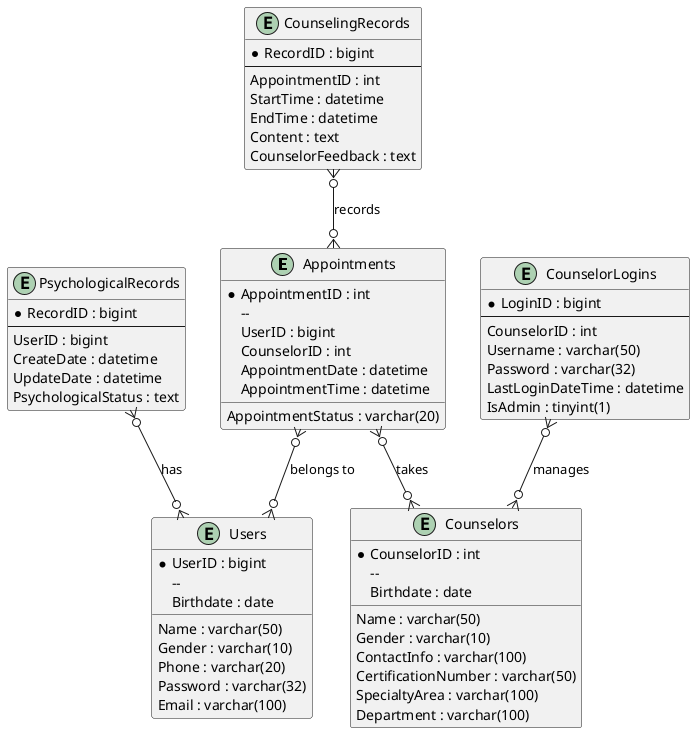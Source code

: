 @startuml
entity "Appointments" {
  * AppointmentID : int
  -- 
  UserID : bigint
  CounselorID : int
  AppointmentDate : datetime
  AppointmentTime : datetime
  AppointmentStatus : varchar(20)
}

entity "Users" {
  * UserID : bigint
  -- 
  Name : varchar(50)
  Gender : varchar(10)
  Birthdate : date
  Phone : varchar(20)
  Password : varchar(32)
  Email : varchar(100)
}

entity "Counselors" {
  * CounselorID : int
  -- 
  Name : varchar(50)
  Gender : varchar(10)
  Birthdate : date
  ContactInfo : varchar(100)
  CertificationNumber : varchar(50)
  SpecialtyArea : varchar(100)
  Department : varchar(100)
}

entity "CounselingRecords" {
  * RecordID : bigint
  --
  AppointmentID : int
  StartTime : datetime
  EndTime : datetime
  Content : text
  CounselorFeedback : text
}

entity "CounselorLogins" {
  * LoginID : bigint
  --
  CounselorID : int
  Username : varchar(50)
  Password : varchar(32)
  LastLoginDateTime : datetime
  IsAdmin : tinyint(1)
}

entity "PsychologicalRecords" {
  * RecordID : bigint
  --
  UserID : bigint
  CreateDate : datetime
  UpdateDate : datetime
  PsychologicalStatus : text
}

Appointments }o--o{ Users : "belongs to"
Appointments }o--o{ Counselors : "takes"
CounselingRecords }o--o{ Appointments : "records"
CounselorLogins }o--o{ Counselors : "manages"
PsychologicalRecords }o--o{ Users : "has"
@enduml
